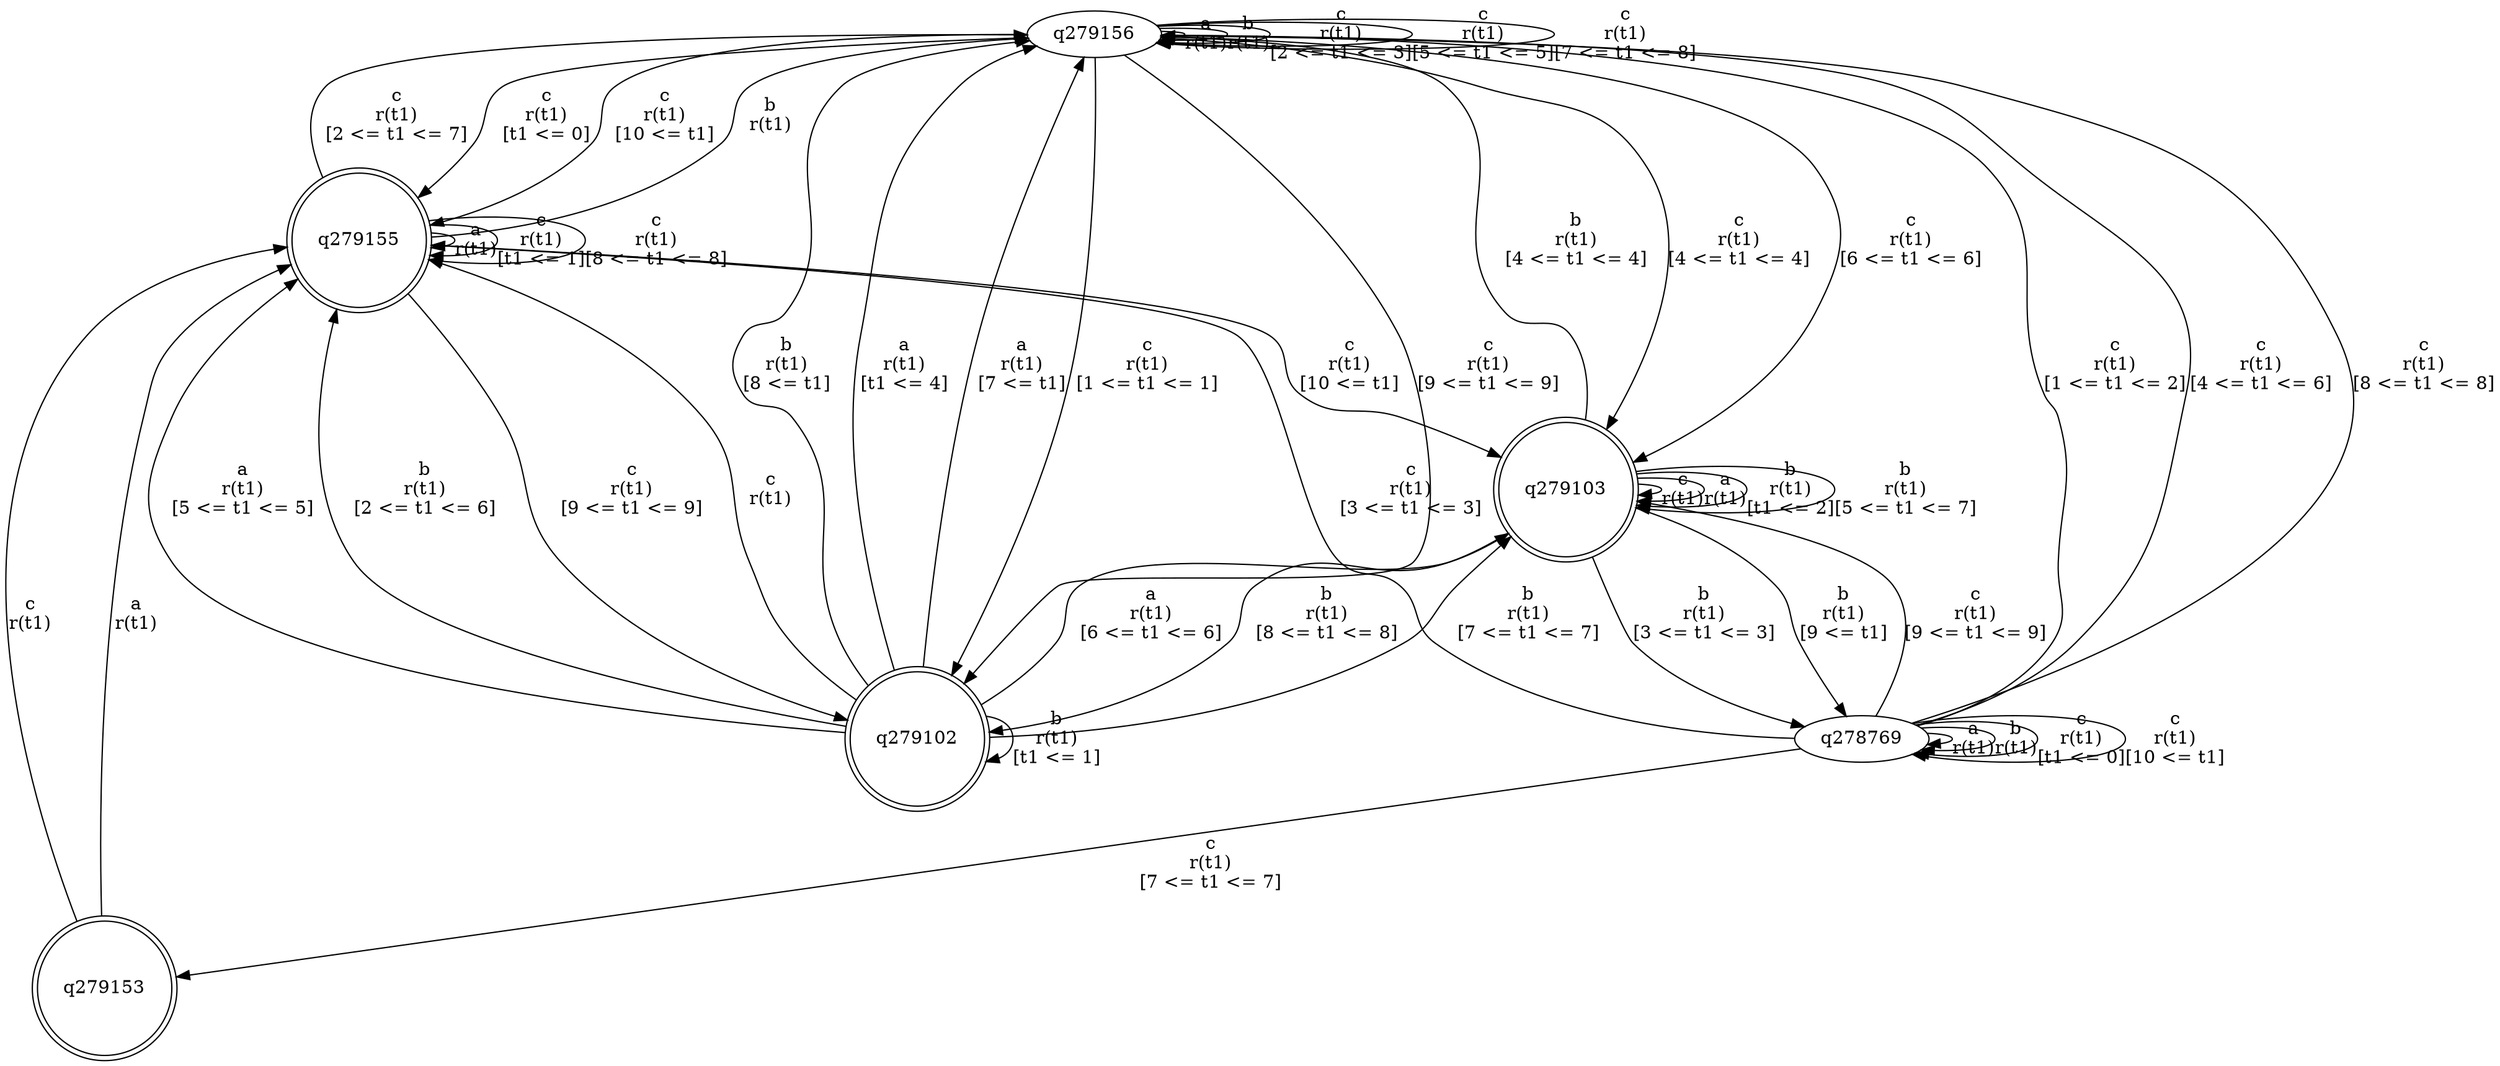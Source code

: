 digraph "tests_1/test47/solution101/solution_verwer" {
	q279156[label=q279156]
	q279155[label=q279155 shape=doublecircle]
	q279102[label=q279102 shape=doublecircle]
	q279103[label=q279103 shape=doublecircle]
	q278769[label=q278769]
	q279153[label=q279153 shape=doublecircle]
	q279156 -> q279156[label="a\nr(t1)\n"]
	q279156 -> q279156[label="b\nr(t1)\n"]
	q279156 -> q279155[label="c\nr(t1)\n[t1 <= 0]"]
	q279155 -> q279156[label="b\nr(t1)\n"]
	q279155 -> q279155[label="a\nr(t1)\n"]
	q279155 -> q279155[label="c\nr(t1)\n[t1 <= 1]"]
	q279155 -> q279156[label="c\nr(t1)\n[2 <= t1 <= 7]"]
	q279155 -> q279155[label="c\nr(t1)\n[8 <= t1 <= 8]"]
	q279155 -> q279102[label="c\nr(t1)\n[9 <= t1 <= 9]"]
	q279102 -> q279155[label="c\nr(t1)\n"]
	q279102 -> q279102[label="b\nr(t1)\n[t1 <= 1]"]
	q279102 -> q279155[label="b\nr(t1)\n[2 <= t1 <= 6]"]
	q279102 -> q279103[label="b\nr(t1)\n[7 <= t1 <= 7]"]
	q279103 -> q279103[label="c\nr(t1)\n"]
	q279103 -> q279103[label="a\nr(t1)\n"]
	q279103 -> q279103[label="b\nr(t1)\n[t1 <= 2]"]
	q279103 -> q278769[label="b\nr(t1)\n[3 <= t1 <= 3]"]
	q278769 -> q278769[label="a\nr(t1)\n"]
	q278769 -> q278769[label="b\nr(t1)\n"]
	q278769 -> q278769[label="c\nr(t1)\n[t1 <= 0]"]
	q278769 -> q279156[label="c\nr(t1)\n[1 <= t1 <= 2]"]
	q278769 -> q279155[label="c\nr(t1)\n[3 <= t1 <= 3]"]
	q278769 -> q279156[label="c\nr(t1)\n[4 <= t1 <= 6]"]
	q278769 -> q279153[label="c\nr(t1)\n[7 <= t1 <= 7]"]
	q279153 -> q279155[label="c\nr(t1)\n"]
	q279153 -> q279155[label="a\nr(t1)\n"]
	q278769 -> q279156[label="c\nr(t1)\n[8 <= t1 <= 8]"]
	q278769 -> q279103[label="c\nr(t1)\n[9 <= t1 <= 9]"]
	q278769 -> q278769[label="c\nr(t1)\n[10 <= t1]"]
	q279103 -> q279156[label="b\nr(t1)\n[4 <= t1 <= 4]"]
	q279103 -> q279103[label="b\nr(t1)\n[5 <= t1 <= 7]"]
	q279103 -> q279102[label="b\nr(t1)\n[8 <= t1 <= 8]"]
	q279103 -> q278769[label="b\nr(t1)\n[9 <= t1]"]
	q279102 -> q279156[label="b\nr(t1)\n[8 <= t1]"]
	q279102 -> q279156[label="a\nr(t1)\n[t1 <= 4]"]
	q279102 -> q279155[label="a\nr(t1)\n[5 <= t1 <= 5]"]
	q279102 -> q279103[label="a\nr(t1)\n[6 <= t1 <= 6]"]
	q279102 -> q279156[label="a\nr(t1)\n[7 <= t1]"]
	q279155 -> q279103[label="c\nr(t1)\n[10 <= t1]"]
	q279156 -> q279102[label="c\nr(t1)\n[1 <= t1 <= 1]"]
	q279156 -> q279156[label="c\nr(t1)\n[2 <= t1 <= 3]"]
	q279156 -> q279103[label="c\nr(t1)\n[4 <= t1 <= 4]"]
	q279156 -> q279156[label="c\nr(t1)\n[5 <= t1 <= 5]"]
	q279156 -> q279103[label="c\nr(t1)\n[6 <= t1 <= 6]"]
	q279156 -> q279156[label="c\nr(t1)\n[7 <= t1 <= 8]"]
	q279156 -> q279102[label="c\nr(t1)\n[9 <= t1 <= 9]"]
	q279156 -> q279155[label="c\nr(t1)\n[10 <= t1]"]
}
